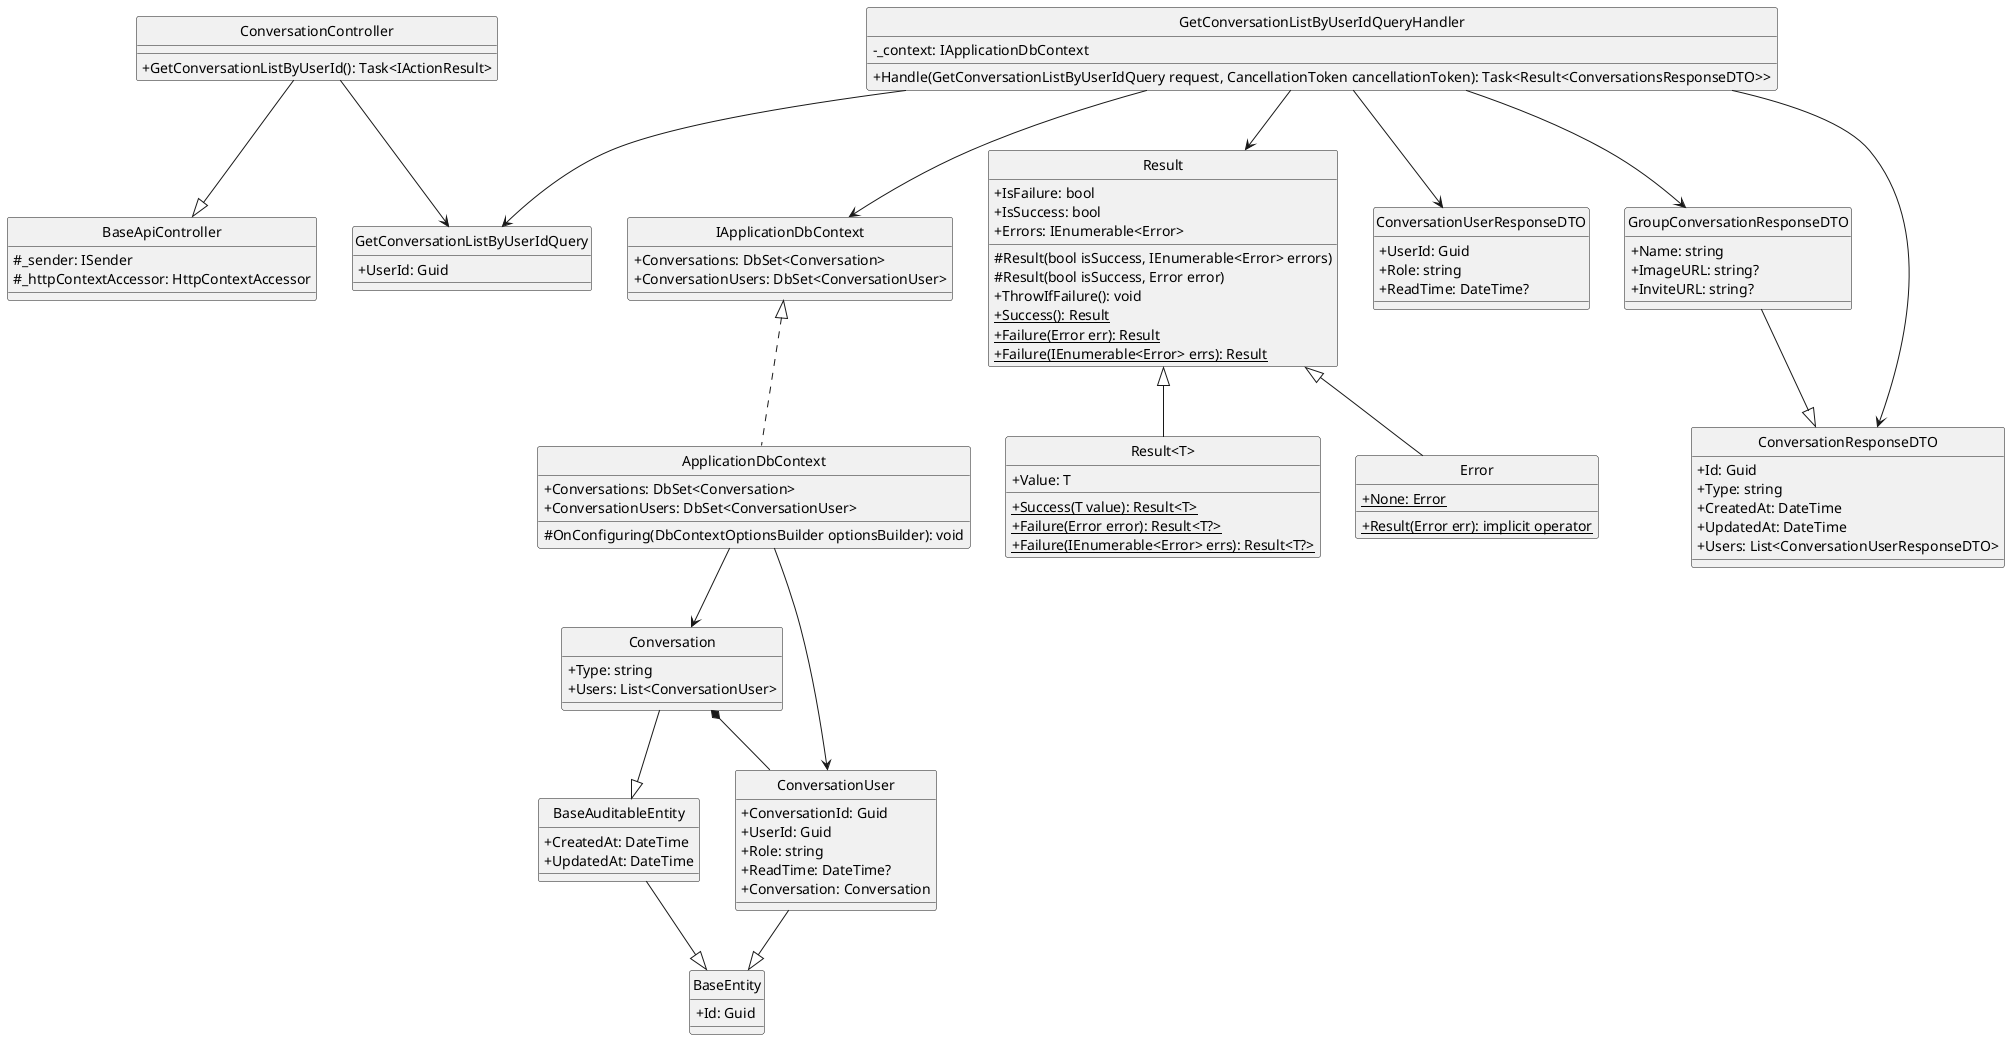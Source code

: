 @startuml 
hide circle
skinparam classAttributeIconSize 0

class BaseApiController {
    #_sender: ISender
    #_httpContextAccessor: HttpContextAccessor 
}

class ConversationController {
    +GetConversationListByUserId(): Task<IActionResult>
}

class GetConversationListByUserIdQuery {
    +UserId: Guid
}

class GetConversationListByUserIdQueryHandler {
    -_context: IApplicationDbContext
    +Handle(GetConversationListByUserIdQuery request, CancellationToken cancellationToken): Task<Result<ConversationsResponseDTO>>
}

class IApplicationDbContext {
    +Conversations: DbSet<Conversation>
    +ConversationUsers: DbSet<ConversationUser>
}

class ApplicationDbContext {
    +Conversations: DbSet<Conversation>
    +ConversationUsers: DbSet<ConversationUser>
    #OnConfiguring(DbContextOptionsBuilder optionsBuilder): void
}

class Result {
    +IsFailure: bool
    +IsSuccess: bool
    +Errors: IEnumerable<Error>
    #Result(bool isSuccess, IEnumerable<Error> errors)
    #Result(bool isSuccess, Error error)
    +ThrowIfFailure(): void
    +{static} Success(): Result 
    +{static} Failure(Error err): Result
    +{static} Failure(IEnumerable<Error> errs): Result
}

class "Result<T>" {
    +Value: T
    +{static} Success(T value): Result<T>
    +{static} Failure(Error error): Result<T?>
    +{static} Failure(IEnumerable<Error> errs): Result<T?>
}

class Error {
    +{static} None: Error
    +{static} Result(Error err): implicit operator
}

class ConversationUserResponseDTO {
    +UserId: Guid
    +Role: string
    +ReadTime: DateTime?
}

class GroupConversationResponseDTO {
    +Name: string
    +ImageURL: string? 
    +InviteURL: string? 
}

class ConversationResponseDTO {
    +Id: Guid
    +Type: string
    +CreatedAt: DateTime 
    +UpdatedAt: DateTime
    +Users: List<ConversationUserResponseDTO>
}

class BaseEntity {
    +Id: Guid
}

class BaseAuditableEntity{
    +CreatedAt: DateTime
    +UpdatedAt: DateTime
}

class Conversation {
    +Type: string
    +Users: List<ConversationUser>
}

class ConversationUser {
    +ConversationId: Guid
    +UserId: Guid
    +Role: string 
    +ReadTime: DateTime?
    +Conversation: Conversation
}

'==== Get Conversation List By User Id ====
'API Layer
ConversationController --|> BaseApiController
ConversationController --> GetConversationListByUserIdQuery
'Application Layer
GetConversationListByUserIdQueryHandler --> GetConversationListByUserIdQuery
GetConversationListByUserIdQueryHandler --> Result
GetConversationListByUserIdQueryHandler --> IApplicationDbContext
GetConversationListByUserIdQueryHandler --> ConversationUserResponseDTO
GetConversationListByUserIdQueryHandler --> ConversationResponseDTO
GetConversationListByUserIdQueryHandler --> GroupConversationResponseDTO
'Domain Layer
GroupConversationResponseDTO --|> ConversationResponseDTO
Result <|-- Error
Result <|-- "Result<T>"
ConversationUser --|> BaseEntity
Conversation --|> BaseAuditableEntity
Conversation *-- ConversationUser
BaseAuditableEntity --|>BaseEntity
'Infrastructure Layer
IApplicationDbContext <|.. ApplicationDbContext
ApplicationDbContext --> ConversationUser
ApplicationDbContext --> Conversation
@enduml